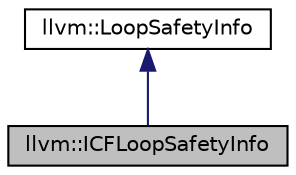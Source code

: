 digraph "llvm::ICFLoopSafetyInfo"
{
 // LATEX_PDF_SIZE
  bgcolor="transparent";
  edge [fontname="Helvetica",fontsize="10",labelfontname="Helvetica",labelfontsize="10"];
  node [fontname="Helvetica",fontsize="10",shape=record];
  Node1 [label="llvm::ICFLoopSafetyInfo",height=0.2,width=0.4,color="black", fillcolor="grey75", style="filled", fontcolor="black",tooltip="This implementation of LoopSafetyInfo use ImplicitControlFlowTracking to give precise answers on \"may..."];
  Node2 -> Node1 [dir="back",color="midnightblue",fontsize="10",style="solid",fontname="Helvetica"];
  Node2 [label="llvm::LoopSafetyInfo",height=0.2,width=0.4,color="black",URL="$classllvm_1_1LoopSafetyInfo.html",tooltip="Captures loop safety information."];
}
